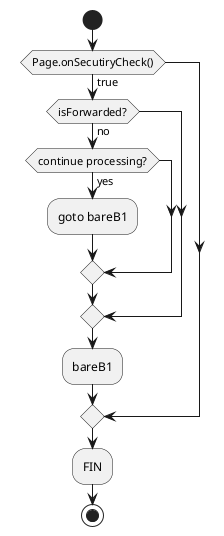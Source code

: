 {
  "sha1": "gjd9b0xae79j423lo880d38sas52le5",
  "insertion": {
    "when": "2024-06-01T09:03:07.865Z",
    "user": "plantuml@gmail.com"
  }
}
@startuml
start;
if (Page.onSecutiryCheck()) then (true)
    if (isForwarded?) then (no)
        if (continue processing?) then (yes)
           :goto bareB1;
        endif
    endif
    :bareB1;
endif
:FIN;
stop
@enduml
